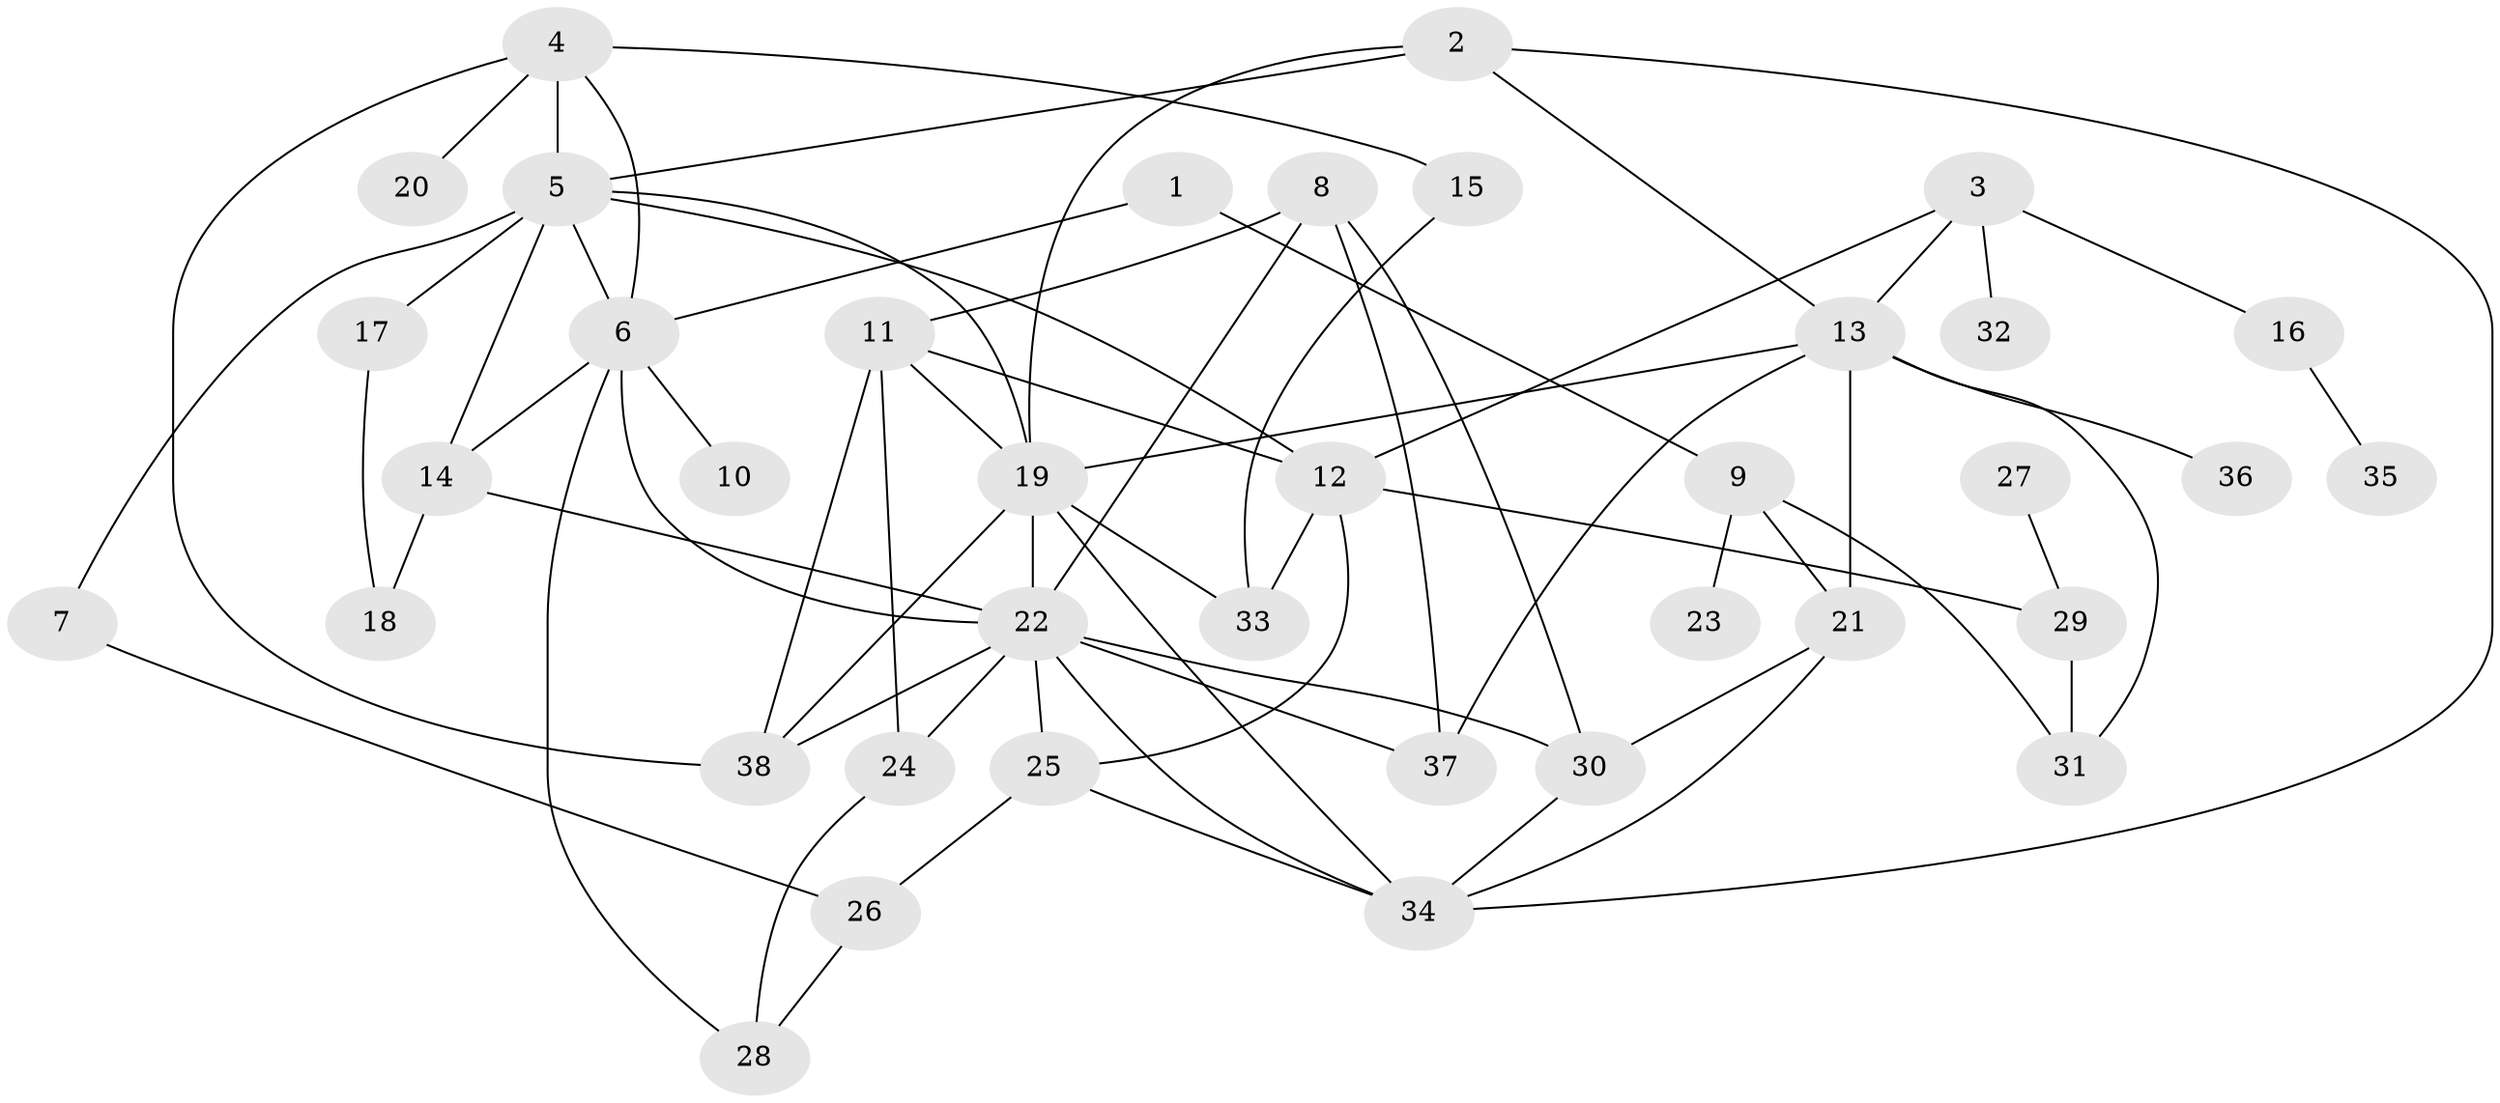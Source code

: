 // original degree distribution, {5: 0.10666666666666667, 10: 0.013333333333333334, 6: 0.02666666666666667, 7: 0.02666666666666667, 4: 0.12, 2: 0.28, 3: 0.2, 1: 0.22666666666666666}
// Generated by graph-tools (version 1.1) at 2025/01/03/09/25 03:01:04]
// undirected, 38 vertices, 69 edges
graph export_dot {
graph [start="1"]
  node [color=gray90,style=filled];
  1;
  2;
  3;
  4;
  5;
  6;
  7;
  8;
  9;
  10;
  11;
  12;
  13;
  14;
  15;
  16;
  17;
  18;
  19;
  20;
  21;
  22;
  23;
  24;
  25;
  26;
  27;
  28;
  29;
  30;
  31;
  32;
  33;
  34;
  35;
  36;
  37;
  38;
  1 -- 6 [weight=1.0];
  1 -- 9 [weight=1.0];
  2 -- 5 [weight=1.0];
  2 -- 13 [weight=1.0];
  2 -- 19 [weight=1.0];
  2 -- 34 [weight=1.0];
  3 -- 12 [weight=1.0];
  3 -- 13 [weight=1.0];
  3 -- 16 [weight=1.0];
  3 -- 32 [weight=1.0];
  4 -- 5 [weight=1.0];
  4 -- 6 [weight=1.0];
  4 -- 15 [weight=1.0];
  4 -- 20 [weight=1.0];
  4 -- 38 [weight=1.0];
  5 -- 6 [weight=1.0];
  5 -- 7 [weight=1.0];
  5 -- 12 [weight=1.0];
  5 -- 14 [weight=1.0];
  5 -- 17 [weight=1.0];
  5 -- 19 [weight=1.0];
  6 -- 10 [weight=1.0];
  6 -- 14 [weight=1.0];
  6 -- 22 [weight=1.0];
  6 -- 28 [weight=1.0];
  7 -- 26 [weight=1.0];
  8 -- 11 [weight=1.0];
  8 -- 22 [weight=1.0];
  8 -- 30 [weight=1.0];
  8 -- 37 [weight=1.0];
  9 -- 21 [weight=1.0];
  9 -- 23 [weight=1.0];
  9 -- 31 [weight=1.0];
  11 -- 12 [weight=1.0];
  11 -- 19 [weight=1.0];
  11 -- 24 [weight=1.0];
  11 -- 38 [weight=1.0];
  12 -- 25 [weight=1.0];
  12 -- 29 [weight=1.0];
  12 -- 33 [weight=1.0];
  13 -- 19 [weight=1.0];
  13 -- 21 [weight=1.0];
  13 -- 31 [weight=1.0];
  13 -- 36 [weight=2.0];
  13 -- 37 [weight=1.0];
  14 -- 18 [weight=1.0];
  14 -- 22 [weight=1.0];
  15 -- 33 [weight=1.0];
  16 -- 35 [weight=1.0];
  17 -- 18 [weight=1.0];
  19 -- 22 [weight=1.0];
  19 -- 33 [weight=1.0];
  19 -- 34 [weight=1.0];
  19 -- 38 [weight=1.0];
  21 -- 30 [weight=1.0];
  21 -- 34 [weight=1.0];
  22 -- 24 [weight=1.0];
  22 -- 25 [weight=1.0];
  22 -- 30 [weight=1.0];
  22 -- 34 [weight=1.0];
  22 -- 37 [weight=1.0];
  22 -- 38 [weight=1.0];
  24 -- 28 [weight=1.0];
  25 -- 26 [weight=1.0];
  25 -- 34 [weight=1.0];
  26 -- 28 [weight=1.0];
  27 -- 29 [weight=2.0];
  29 -- 31 [weight=1.0];
  30 -- 34 [weight=1.0];
}
